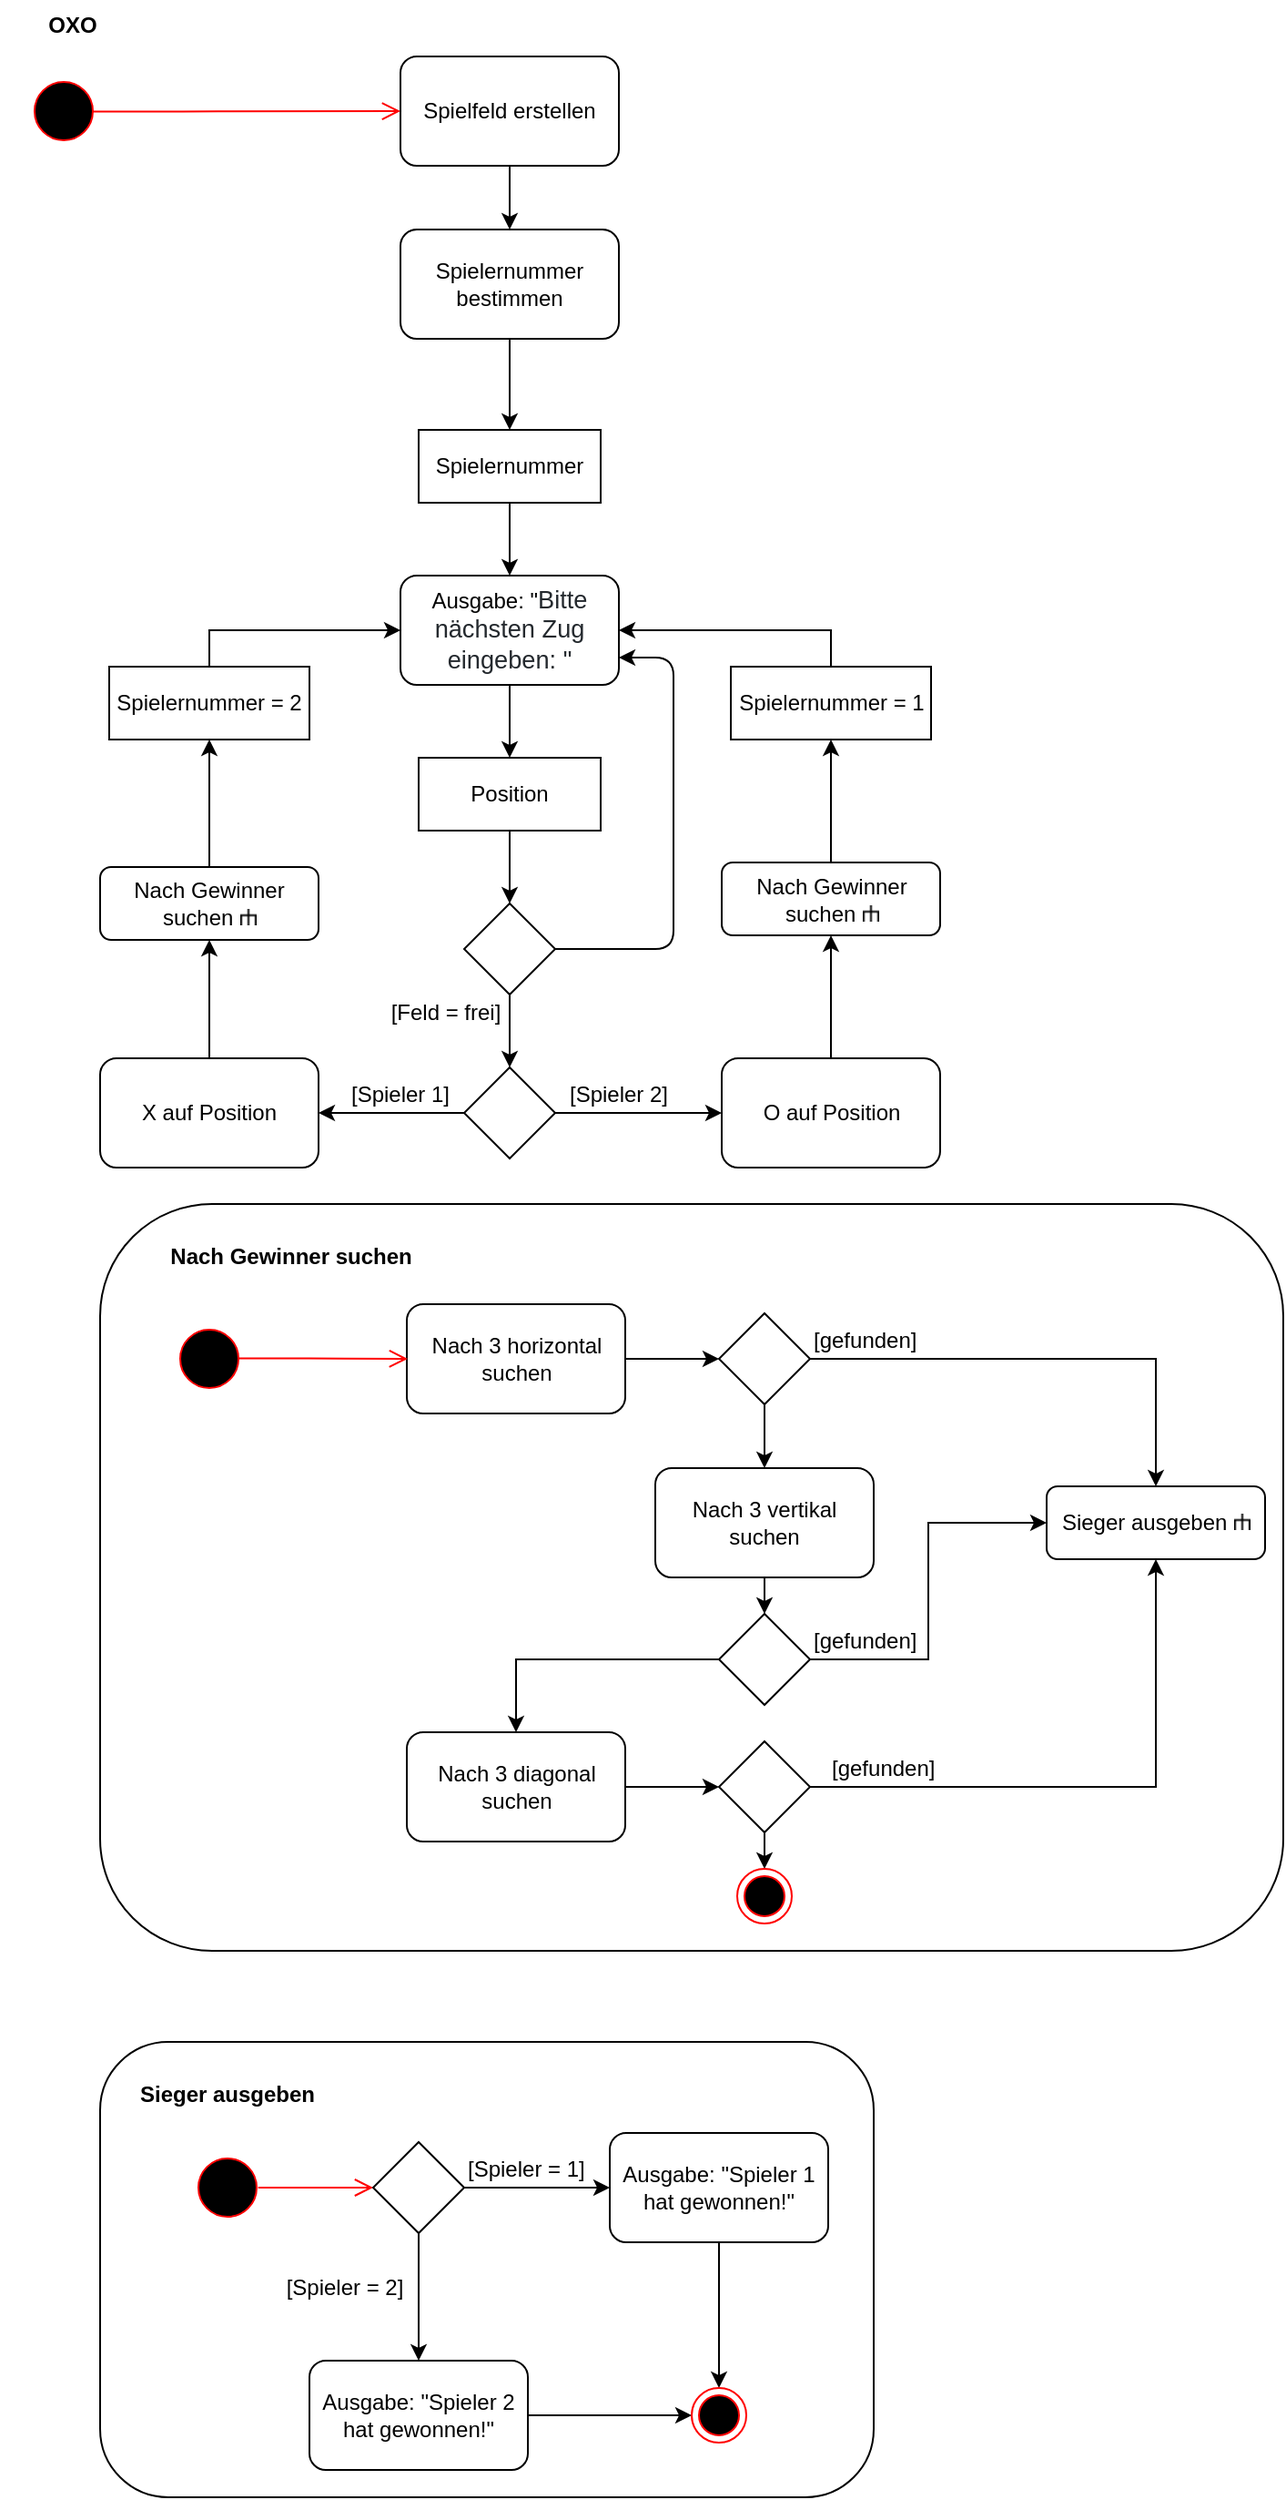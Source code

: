 <mxfile version="12.1.8" pages="1"><diagram id="z11_BIbcv33iHIkOk9n_" name="Page-1"><mxGraphModel dx="1173" dy="623" grid="1" gridSize="10" guides="1" tooltips="1" connect="1" arrows="1" fold="1" page="1" pageScale="1" pageWidth="827" pageHeight="1169" math="0" shadow="0"><root><mxCell id="0"/><mxCell id="1" parent="0"/><mxCell id="wuURTh7dJqHPOenJ3kFL-115" value="" style="rounded=1;whiteSpace=wrap;html=1;fillColor=#FFFFFF;" vertex="1" parent="1"><mxGeometry x="75" y="1135" width="425" height="250" as="geometry"/></mxCell><mxCell id="wuURTh7dJqHPOenJ3kFL-97" value="" style="rounded=1;whiteSpace=wrap;html=1;fillColor=#FFFFFF;" vertex="1" parent="1"><mxGeometry x="75" y="675" width="650" height="410" as="geometry"/></mxCell><mxCell id="wuURTh7dJqHPOenJ3kFL-61" value="" style="group" vertex="1" connectable="0" parent="1"><mxGeometry x="20" y="14" width="516.5" height="641" as="geometry"/></mxCell><mxCell id="wuURTh7dJqHPOenJ3kFL-1" value="OXO" style="text;html=1;strokeColor=none;fillColor=none;align=center;verticalAlign=middle;whiteSpace=wrap;rounded=0;" vertex="1" parent="wuURTh7dJqHPOenJ3kFL-61"><mxGeometry y="6" width="40" height="20" as="geometry"/></mxCell><mxCell id="wuURTh7dJqHPOenJ3kFL-3" value="Spielfeld erstellen" style="rounded=1;whiteSpace=wrap;html=1;fillColor=#FFFFFF;" vertex="1" parent="wuURTh7dJqHPOenJ3kFL-61"><mxGeometry x="220" y="31" width="120" height="60" as="geometry"/></mxCell><mxCell id="wuURTh7dJqHPOenJ3kFL-6" value="" style="endArrow=classic;html=1;exitX=0.5;exitY=1;exitDx=0;exitDy=0;" edge="1" parent="wuURTh7dJqHPOenJ3kFL-61" source="wuURTh7dJqHPOenJ3kFL-7"><mxGeometry width="50" height="50" relative="1" as="geometry"><mxPoint x="5" y="346" as="sourcePoint"/><mxPoint x="285" y="356" as="targetPoint"/></mxGeometry></mxCell><mxCell id="wuURTh7dJqHPOenJ3kFL-7" value="Ausgabe: &quot;&lt;span style=&quot;font-size: 13.6px ; color: rgb(36 , 41 , 46)&quot;&gt;Bitte nächsten Zug eingeben: &quot;&lt;/span&gt;" style="rounded=1;whiteSpace=wrap;html=1;fillColor=#FFFFFF;" vertex="1" parent="wuURTh7dJqHPOenJ3kFL-61"><mxGeometry x="220" y="316" width="120" height="60" as="geometry"/></mxCell><mxCell id="wuURTh7dJqHPOenJ3kFL-12" value="" style="endArrow=classic;html=1;exitX=1;exitY=0.5;exitDx=0;exitDy=0;entryX=1;entryY=0.75;entryDx=0;entryDy=0;" edge="1" parent="wuURTh7dJqHPOenJ3kFL-61" source="wuURTh7dJqHPOenJ3kFL-13" target="wuURTh7dJqHPOenJ3kFL-7"><mxGeometry width="50" height="50" relative="1" as="geometry"><mxPoint x="335" y="446" as="sourcePoint"/><mxPoint x="425" y="521" as="targetPoint"/><Array as="points"><mxPoint x="370" y="521"/><mxPoint x="370" y="361"/></Array></mxGeometry></mxCell><mxCell id="wuURTh7dJqHPOenJ3kFL-13" value="" style="rhombus;whiteSpace=wrap;html=1;fillColor=#FFFFFF;" vertex="1" parent="wuURTh7dJqHPOenJ3kFL-61"><mxGeometry x="255" y="496" width="50" height="50" as="geometry"/></mxCell><mxCell id="wuURTh7dJqHPOenJ3kFL-15" value="" style="endArrow=classic;html=1;entryX=0.5;entryY=0;entryDx=0;entryDy=0;exitX=0.5;exitY=1;exitDx=0;exitDy=0;" edge="1" parent="wuURTh7dJqHPOenJ3kFL-61" source="wuURTh7dJqHPOenJ3kFL-19" target="wuURTh7dJqHPOenJ3kFL-13"><mxGeometry width="50" height="50" relative="1" as="geometry"><mxPoint x="285" y="456" as="sourcePoint"/><mxPoint x="55" y="566" as="targetPoint"/></mxGeometry></mxCell><mxCell id="wuURTh7dJqHPOenJ3kFL-19" value="Position" style="rounded=0;whiteSpace=wrap;html=1;fillColor=#FFFFFF;" vertex="1" parent="wuURTh7dJqHPOenJ3kFL-61"><mxGeometry x="230" y="416" width="100" height="40" as="geometry"/></mxCell><mxCell id="wuURTh7dJqHPOenJ3kFL-8" value="" style="endArrow=classic;html=1;exitX=0.5;exitY=1;exitDx=0;exitDy=0;entryX=0.5;entryY=0;entryDx=0;entryDy=0;" edge="1" parent="wuURTh7dJqHPOenJ3kFL-61" source="wuURTh7dJqHPOenJ3kFL-7" target="wuURTh7dJqHPOenJ3kFL-19"><mxGeometry width="50" height="50" relative="1" as="geometry"><mxPoint x="5" y="486" as="sourcePoint"/><mxPoint x="285" y="416" as="targetPoint"/></mxGeometry></mxCell><mxCell id="wuURTh7dJqHPOenJ3kFL-22" value="[Feld = frei]" style="text;html=1;strokeColor=none;fillColor=none;align=center;verticalAlign=middle;whiteSpace=wrap;rounded=0;" vertex="1" parent="wuURTh7dJqHPOenJ3kFL-61"><mxGeometry x="210" y="546" width="70" height="20" as="geometry"/></mxCell><mxCell id="wuURTh7dJqHPOenJ3kFL-23" value="" style="endArrow=classic;html=1;exitX=0.5;exitY=1;exitDx=0;exitDy=0;entryX=0.5;entryY=0;entryDx=0;entryDy=0;" edge="1" parent="wuURTh7dJqHPOenJ3kFL-61" source="wuURTh7dJqHPOenJ3kFL-13" target="wuURTh7dJqHPOenJ3kFL-33"><mxGeometry width="50" height="50" relative="1" as="geometry"><mxPoint x="260" y="521" as="sourcePoint"/><mxPoint x="155" y="521" as="targetPoint"/></mxGeometry></mxCell><mxCell id="wuURTh7dJqHPOenJ3kFL-30" style="edgeStyle=orthogonalEdgeStyle;rounded=0;orthogonalLoop=1;jettySize=auto;html=1;exitX=0.5;exitY=1;exitDx=0;exitDy=0;" edge="1" parent="wuURTh7dJqHPOenJ3kFL-61" source="wuURTh7dJqHPOenJ3kFL-24"><mxGeometry relative="1" as="geometry"><mxPoint x="280" y="236" as="targetPoint"/></mxGeometry></mxCell><mxCell id="wuURTh7dJqHPOenJ3kFL-24" value="Spielernummer bestimmen" style="rounded=1;whiteSpace=wrap;html=1;fillColor=#FFFFFF;" vertex="1" parent="wuURTh7dJqHPOenJ3kFL-61"><mxGeometry x="220" y="126" width="120" height="60" as="geometry"/></mxCell><mxCell id="wuURTh7dJqHPOenJ3kFL-29" style="edgeStyle=orthogonalEdgeStyle;rounded=0;orthogonalLoop=1;jettySize=auto;html=1;entryX=0.5;entryY=0;entryDx=0;entryDy=0;" edge="1" parent="wuURTh7dJqHPOenJ3kFL-61" source="wuURTh7dJqHPOenJ3kFL-3" target="wuURTh7dJqHPOenJ3kFL-24"><mxGeometry relative="1" as="geometry"/></mxCell><mxCell id="wuURTh7dJqHPOenJ3kFL-32" style="edgeStyle=orthogonalEdgeStyle;rounded=0;orthogonalLoop=1;jettySize=auto;html=1;entryX=0.5;entryY=0;entryDx=0;entryDy=0;" edge="1" parent="wuURTh7dJqHPOenJ3kFL-61" source="wuURTh7dJqHPOenJ3kFL-31" target="wuURTh7dJqHPOenJ3kFL-7"><mxGeometry relative="1" as="geometry"/></mxCell><mxCell id="wuURTh7dJqHPOenJ3kFL-31" value="Spielernummer" style="rounded=0;whiteSpace=wrap;html=1;fillColor=#FFFFFF;" vertex="1" parent="wuURTh7dJqHPOenJ3kFL-61"><mxGeometry x="230" y="236" width="100" height="40" as="geometry"/></mxCell><mxCell id="wuURTh7dJqHPOenJ3kFL-33" value="" style="rhombus;whiteSpace=wrap;html=1;fillColor=#FFFFFF;" vertex="1" parent="wuURTh7dJqHPOenJ3kFL-61"><mxGeometry x="255" y="586" width="50" height="50" as="geometry"/></mxCell><mxCell id="wuURTh7dJqHPOenJ3kFL-37" value="[Spieler 1]" style="text;html=1;strokeColor=none;fillColor=none;align=center;verticalAlign=middle;whiteSpace=wrap;rounded=0;" vertex="1" parent="wuURTh7dJqHPOenJ3kFL-61"><mxGeometry x="190" y="591" width="60" height="20" as="geometry"/></mxCell><mxCell id="wuURTh7dJqHPOenJ3kFL-38" value="[Spieler 2]" style="text;html=1;strokeColor=none;fillColor=none;align=center;verticalAlign=middle;whiteSpace=wrap;rounded=0;" vertex="1" parent="wuURTh7dJqHPOenJ3kFL-61"><mxGeometry x="310" y="591" width="60" height="20" as="geometry"/></mxCell><mxCell id="wuURTh7dJqHPOenJ3kFL-39" value="X auf Position" style="rounded=1;whiteSpace=wrap;html=1;fillColor=#FFFFFF;" vertex="1" parent="wuURTh7dJqHPOenJ3kFL-61"><mxGeometry x="55" y="581" width="120" height="60" as="geometry"/></mxCell><mxCell id="wuURTh7dJqHPOenJ3kFL-35" style="edgeStyle=orthogonalEdgeStyle;rounded=0;orthogonalLoop=1;jettySize=auto;html=1;entryX=1;entryY=0.5;entryDx=0;entryDy=0;" edge="1" parent="wuURTh7dJqHPOenJ3kFL-61" source="wuURTh7dJqHPOenJ3kFL-33" target="wuURTh7dJqHPOenJ3kFL-39"><mxGeometry relative="1" as="geometry"><mxPoint x="180" y="611" as="targetPoint"/></mxGeometry></mxCell><mxCell id="wuURTh7dJqHPOenJ3kFL-40" value="O auf Position" style="rounded=1;whiteSpace=wrap;html=1;fillColor=#FFFFFF;" vertex="1" parent="wuURTh7dJqHPOenJ3kFL-61"><mxGeometry x="396.5" y="581" width="120" height="60" as="geometry"/></mxCell><mxCell id="wuURTh7dJqHPOenJ3kFL-36" style="edgeStyle=orthogonalEdgeStyle;rounded=0;orthogonalLoop=1;jettySize=auto;html=1;entryX=0;entryY=0.5;entryDx=0;entryDy=0;" edge="1" parent="wuURTh7dJqHPOenJ3kFL-61" source="wuURTh7dJqHPOenJ3kFL-33" target="wuURTh7dJqHPOenJ3kFL-40"><mxGeometry relative="1" as="geometry"><mxPoint x="390" y="611" as="targetPoint"/></mxGeometry></mxCell><mxCell id="wuURTh7dJqHPOenJ3kFL-44" style="edgeStyle=orthogonalEdgeStyle;rounded=0;orthogonalLoop=1;jettySize=auto;html=1;entryX=0;entryY=0.5;entryDx=0;entryDy=0;exitX=0.5;exitY=0;exitDx=0;exitDy=0;" edge="1" parent="wuURTh7dJqHPOenJ3kFL-61" source="wuURTh7dJqHPOenJ3kFL-41" target="wuURTh7dJqHPOenJ3kFL-7"><mxGeometry relative="1" as="geometry"/></mxCell><mxCell id="wuURTh7dJqHPOenJ3kFL-41" value="Spielernummer = 2" style="rounded=0;whiteSpace=wrap;html=1;fillColor=#FFFFFF;" vertex="1" parent="wuURTh7dJqHPOenJ3kFL-61"><mxGeometry x="60" y="366" width="110" height="40" as="geometry"/></mxCell><mxCell id="wuURTh7dJqHPOenJ3kFL-46" style="edgeStyle=orthogonalEdgeStyle;rounded=0;orthogonalLoop=1;jettySize=auto;html=1;entryX=1;entryY=0.5;entryDx=0;entryDy=0;exitX=0.5;exitY=0;exitDx=0;exitDy=0;" edge="1" parent="wuURTh7dJqHPOenJ3kFL-61" source="wuURTh7dJqHPOenJ3kFL-42" target="wuURTh7dJqHPOenJ3kFL-7"><mxGeometry relative="1" as="geometry"/></mxCell><mxCell id="wuURTh7dJqHPOenJ3kFL-42" value="&lt;span style=&quot;white-space: normal&quot;&gt;Spielernummer = 1&lt;/span&gt;" style="rounded=0;whiteSpace=wrap;html=1;fillColor=#FFFFFF;" vertex="1" parent="wuURTh7dJqHPOenJ3kFL-61"><mxGeometry x="401.5" y="366" width="110" height="40" as="geometry"/></mxCell><mxCell id="wuURTh7dJqHPOenJ3kFL-48" style="edgeStyle=orthogonalEdgeStyle;rounded=0;orthogonalLoop=1;jettySize=auto;html=1;exitX=0.5;exitY=0;exitDx=0;exitDy=0;entryX=0.5;entryY=1;entryDx=0;entryDy=0;" edge="1" parent="wuURTh7dJqHPOenJ3kFL-61" source="wuURTh7dJqHPOenJ3kFL-47" target="wuURTh7dJqHPOenJ3kFL-41"><mxGeometry relative="1" as="geometry"/></mxCell><mxCell id="wuURTh7dJqHPOenJ3kFL-47" value="Nach Gewinner suchen&amp;nbsp;&lt;img src=&quot;data:image/png;base64,iVBORw0KGgoAAAANSUhEUgAAAAkAAAAJCAIAAABv85FHAAAAAXNSR0IArs4c6QAAAARnQU1BAACxjwv8YQUAAAAJcEhZcwAADsMAAA7DAcdvqGQAAAAqSURBVBhXY/z//z8DDDAyonCZoDQ2gE8OH2AEYrgdyPYB2eTaR54cAwMAulkMDKNrivQAAAAASUVORK5CYII=&quot; width=&quot;9&quot; height=&quot;9&quot;&gt;" style="rounded=1;whiteSpace=wrap;html=1;fillColor=#FFFFFF;" vertex="1" parent="wuURTh7dJqHPOenJ3kFL-61"><mxGeometry x="55" y="476" width="120" height="40" as="geometry"/></mxCell><mxCell id="wuURTh7dJqHPOenJ3kFL-43" style="edgeStyle=orthogonalEdgeStyle;rounded=0;orthogonalLoop=1;jettySize=auto;html=1;entryX=0.5;entryY=1;entryDx=0;entryDy=0;" edge="1" parent="wuURTh7dJqHPOenJ3kFL-61" source="wuURTh7dJqHPOenJ3kFL-39" target="wuURTh7dJqHPOenJ3kFL-47"><mxGeometry relative="1" as="geometry"><mxPoint x="115" y="526" as="targetPoint"/></mxGeometry></mxCell><mxCell id="wuURTh7dJqHPOenJ3kFL-50" style="edgeStyle=orthogonalEdgeStyle;rounded=0;orthogonalLoop=1;jettySize=auto;html=1;entryX=0.5;entryY=1;entryDx=0;entryDy=0;exitX=0.5;exitY=0;exitDx=0;exitDy=0;" edge="1" parent="wuURTh7dJqHPOenJ3kFL-61" source="wuURTh7dJqHPOenJ3kFL-55" target="wuURTh7dJqHPOenJ3kFL-42"><mxGeometry relative="1" as="geometry"><mxPoint x="457" y="476" as="sourcePoint"/></mxGeometry></mxCell><mxCell id="wuURTh7dJqHPOenJ3kFL-51" value="OXO" style="text;align=center;fontStyle=1;verticalAlign=middle;spacingLeft=3;spacingRight=3;strokeColor=none;rotatable=0;points=[[0,0.5],[1,0.5]];portConstraint=eastwest;fillColor=#FFFFFF;" vertex="1" parent="wuURTh7dJqHPOenJ3kFL-61"><mxGeometry width="80" height="26" as="geometry"/></mxCell><mxCell id="wuURTh7dJqHPOenJ3kFL-52" value="" style="ellipse;html=1;shape=startState;fillColor=#000000;strokeColor=#ff0000;" vertex="1" parent="wuURTh7dJqHPOenJ3kFL-61"><mxGeometry x="15" y="41" width="40" height="40" as="geometry"/></mxCell><mxCell id="wuURTh7dJqHPOenJ3kFL-53" value="" style="edgeStyle=orthogonalEdgeStyle;html=1;verticalAlign=bottom;endArrow=open;endSize=8;strokeColor=#ff0000;entryX=0;entryY=0.5;entryDx=0;entryDy=0;exitX=0.894;exitY=0.506;exitDx=0;exitDy=0;exitPerimeter=0;" edge="1" source="wuURTh7dJqHPOenJ3kFL-52" parent="wuURTh7dJqHPOenJ3kFL-61" target="wuURTh7dJqHPOenJ3kFL-3"><mxGeometry relative="1" as="geometry"><mxPoint x="220" y="81" as="targetPoint"/><mxPoint x="60" y="61" as="sourcePoint"/><Array as="points"><mxPoint x="110" y="61"/></Array></mxGeometry></mxCell><mxCell id="wuURTh7dJqHPOenJ3kFL-55" value="Nach Gewinner suchen&amp;nbsp;&lt;img src=&quot;data:image/png;base64,iVBORw0KGgoAAAANSUhEUgAAAAkAAAAJCAIAAABv85FHAAAAAXNSR0IArs4c6QAAAARnQU1BAACxjwv8YQUAAAAJcEhZcwAADsMAAA7DAcdvqGQAAAAqSURBVBhXY/z//z8DDDAyonCZoDQ2gE8OH2AEYrgdyPYB2eTaR54cAwMAulkMDKNrivQAAAAASUVORK5CYII=&quot; width=&quot;9&quot; height=&quot;9&quot;&gt;" style="rounded=1;whiteSpace=wrap;html=1;fillColor=#FFFFFF;" vertex="1" parent="wuURTh7dJqHPOenJ3kFL-61"><mxGeometry x="396.5" y="473.5" width="120" height="40" as="geometry"/></mxCell><mxCell id="wuURTh7dJqHPOenJ3kFL-45" style="edgeStyle=orthogonalEdgeStyle;rounded=0;orthogonalLoop=1;jettySize=auto;html=1;entryX=0.5;entryY=1;entryDx=0;entryDy=0;" edge="1" parent="wuURTh7dJqHPOenJ3kFL-61" source="wuURTh7dJqHPOenJ3kFL-40" target="wuURTh7dJqHPOenJ3kFL-55"><mxGeometry relative="1" as="geometry"><mxPoint x="457" y="516" as="targetPoint"/></mxGeometry></mxCell><mxCell id="wuURTh7dJqHPOenJ3kFL-66" style="edgeStyle=orthogonalEdgeStyle;rounded=0;orthogonalLoop=1;jettySize=auto;html=1;entryX=0;entryY=0.5;entryDx=0;entryDy=0;" edge="1" parent="1" source="wuURTh7dJqHPOenJ3kFL-62" target="wuURTh7dJqHPOenJ3kFL-65"><mxGeometry relative="1" as="geometry"/></mxCell><mxCell id="wuURTh7dJqHPOenJ3kFL-62" value="Nach 3 horizontal suchen" style="rounded=1;whiteSpace=wrap;html=1;fillColor=#FFFFFF;" vertex="1" parent="1"><mxGeometry x="243.5" y="730" width="120" height="60" as="geometry"/></mxCell><mxCell id="wuURTh7dJqHPOenJ3kFL-63" value="" style="ellipse;html=1;shape=startState;fillColor=#000000;strokeColor=#ff0000;" vertex="1" parent="1"><mxGeometry x="115" y="740" width="40" height="40" as="geometry"/></mxCell><mxCell id="wuURTh7dJqHPOenJ3kFL-64" value="" style="edgeStyle=orthogonalEdgeStyle;html=1;verticalAlign=bottom;endArrow=open;endSize=8;strokeColor=#ff0000;exitX=0.898;exitY=0.495;exitDx=0;exitDy=0;exitPerimeter=0;" edge="1" source="wuURTh7dJqHPOenJ3kFL-63" parent="1"><mxGeometry relative="1" as="geometry"><mxPoint x="244" y="760" as="targetPoint"/><mxPoint x="165" y="760" as="sourcePoint"/></mxGeometry></mxCell><mxCell id="wuURTh7dJqHPOenJ3kFL-68" style="edgeStyle=orthogonalEdgeStyle;rounded=0;orthogonalLoop=1;jettySize=auto;html=1;" edge="1" parent="1" source="wuURTh7dJqHPOenJ3kFL-65" target="wuURTh7dJqHPOenJ3kFL-91"><mxGeometry relative="1" as="geometry"><mxPoint x="545" y="760" as="targetPoint"/></mxGeometry></mxCell><mxCell id="wuURTh7dJqHPOenJ3kFL-85" style="edgeStyle=orthogonalEdgeStyle;rounded=0;orthogonalLoop=1;jettySize=auto;html=1;entryX=0.5;entryY=0;entryDx=0;entryDy=0;" edge="1" parent="1" source="wuURTh7dJqHPOenJ3kFL-65" target="wuURTh7dJqHPOenJ3kFL-77"><mxGeometry relative="1" as="geometry"/></mxCell><mxCell id="wuURTh7dJqHPOenJ3kFL-65" value="" style="rhombus;whiteSpace=wrap;html=1;fillColor=#FFFFFF;" vertex="1" parent="1"><mxGeometry x="415" y="735" width="50" height="50" as="geometry"/></mxCell><mxCell id="wuURTh7dJqHPOenJ3kFL-70" value="[gefunden]" style="text;html=1;resizable=0;points=[];autosize=1;align=left;verticalAlign=top;spacingTop=-4;" vertex="1" parent="1"><mxGeometry x="465" y="740" width="70" height="20" as="geometry"/></mxCell><mxCell id="wuURTh7dJqHPOenJ3kFL-73" style="edgeStyle=orthogonalEdgeStyle;rounded=0;orthogonalLoop=1;jettySize=auto;html=1;entryX=0.5;entryY=0;entryDx=0;entryDy=0;exitX=0.5;exitY=1;exitDx=0;exitDy=0;" edge="1" parent="1" target="wuURTh7dJqHPOenJ3kFL-75" source="wuURTh7dJqHPOenJ3kFL-77"><mxGeometry relative="1" as="geometry"><mxPoint x="65" y="930" as="sourcePoint"/></mxGeometry></mxCell><mxCell id="wuURTh7dJqHPOenJ3kFL-87" style="edgeStyle=orthogonalEdgeStyle;rounded=0;orthogonalLoop=1;jettySize=auto;html=1;entryX=0.5;entryY=0;entryDx=0;entryDy=0;" edge="1" parent="1" source="wuURTh7dJqHPOenJ3kFL-75" target="wuURTh7dJqHPOenJ3kFL-78"><mxGeometry relative="1" as="geometry"/></mxCell><mxCell id="wuURTh7dJqHPOenJ3kFL-94" style="edgeStyle=orthogonalEdgeStyle;rounded=0;orthogonalLoop=1;jettySize=auto;html=1;entryX=0;entryY=0.5;entryDx=0;entryDy=0;" edge="1" parent="1" source="wuURTh7dJqHPOenJ3kFL-75" target="wuURTh7dJqHPOenJ3kFL-91"><mxGeometry relative="1" as="geometry"/></mxCell><mxCell id="wuURTh7dJqHPOenJ3kFL-75" value="" style="rhombus;whiteSpace=wrap;html=1;fillColor=#FFFFFF;" vertex="1" parent="1"><mxGeometry x="415" y="900" width="50" height="50" as="geometry"/></mxCell><mxCell id="wuURTh7dJqHPOenJ3kFL-76" value="[gefunden]" style="text;html=1;resizable=0;points=[];autosize=1;align=left;verticalAlign=top;spacingTop=-4;" vertex="1" parent="1"><mxGeometry x="465" y="905" width="70" height="20" as="geometry"/></mxCell><mxCell id="wuURTh7dJqHPOenJ3kFL-77" value="Nach 3 vertikal suchen" style="rounded=1;whiteSpace=wrap;html=1;fillColor=#FFFFFF;" vertex="1" parent="1"><mxGeometry x="380" y="820" width="120" height="60" as="geometry"/></mxCell><mxCell id="wuURTh7dJqHPOenJ3kFL-78" value="Nach 3 diagonal suchen" style="rounded=1;whiteSpace=wrap;html=1;fillColor=#FFFFFF;" vertex="1" parent="1"><mxGeometry x="243.5" y="965" width="120" height="60" as="geometry"/></mxCell><mxCell id="wuURTh7dJqHPOenJ3kFL-79" style="edgeStyle=orthogonalEdgeStyle;rounded=0;orthogonalLoop=1;jettySize=auto;html=1;entryX=0;entryY=0.5;entryDx=0;entryDy=0;exitX=1;exitY=0.5;exitDx=0;exitDy=0;" edge="1" parent="1" target="wuURTh7dJqHPOenJ3kFL-81" source="wuURTh7dJqHPOenJ3kFL-78"><mxGeometry relative="1" as="geometry"><mxPoint x="405" y="950" as="sourcePoint"/></mxGeometry></mxCell><mxCell id="wuURTh7dJqHPOenJ3kFL-80" style="edgeStyle=orthogonalEdgeStyle;rounded=0;orthogonalLoop=1;jettySize=auto;html=1;entryX=0.5;entryY=1;entryDx=0;entryDy=0;" edge="1" parent="1" source="wuURTh7dJqHPOenJ3kFL-81" target="wuURTh7dJqHPOenJ3kFL-91"><mxGeometry relative="1" as="geometry"><mxPoint x="545" y="930" as="targetPoint"/></mxGeometry></mxCell><mxCell id="wuURTh7dJqHPOenJ3kFL-95" style="edgeStyle=orthogonalEdgeStyle;rounded=0;orthogonalLoop=1;jettySize=auto;html=1;" edge="1" parent="1" source="wuURTh7dJqHPOenJ3kFL-81"><mxGeometry relative="1" as="geometry"><mxPoint x="440" y="1040" as="targetPoint"/></mxGeometry></mxCell><mxCell id="wuURTh7dJqHPOenJ3kFL-81" value="" style="rhombus;whiteSpace=wrap;html=1;fillColor=#FFFFFF;" vertex="1" parent="1"><mxGeometry x="415" y="970" width="50" height="50" as="geometry"/></mxCell><mxCell id="wuURTh7dJqHPOenJ3kFL-82" value="[gefunden]" style="text;html=1;resizable=0;points=[];autosize=1;align=left;verticalAlign=top;spacingTop=-4;" vertex="1" parent="1"><mxGeometry x="475" y="975" width="70" height="20" as="geometry"/></mxCell><mxCell id="wuURTh7dJqHPOenJ3kFL-91" value="Sieger ausgeben&amp;nbsp;&lt;img src=&quot;data:image/png;base64,iVBORw0KGgoAAAANSUhEUgAAAAkAAAAJCAIAAABv85FHAAAAAXNSR0IArs4c6QAAAARnQU1BAACxjwv8YQUAAAAJcEhZcwAADsMAAA7DAcdvqGQAAAAqSURBVBhXY/z//z8DDDAyonCZoDQ2gE8OH2AEYrgdyPYB2eTaR54cAwMAulkMDKNrivQAAAAASUVORK5CYII=&quot; width=&quot;9&quot; height=&quot;9&quot;&gt;" style="rounded=1;whiteSpace=wrap;html=1;fillColor=#FFFFFF;" vertex="1" parent="1"><mxGeometry x="595" y="830" width="120" height="40" as="geometry"/></mxCell><mxCell id="wuURTh7dJqHPOenJ3kFL-96" value="" style="ellipse;html=1;shape=endState;fillColor=#000000;strokeColor=#ff0000;" vertex="1" parent="1"><mxGeometry x="425" y="1040" width="30" height="30" as="geometry"/></mxCell><mxCell id="wuURTh7dJqHPOenJ3kFL-99" value="Nach Gewinner suchen" style="text;align=center;fontStyle=1;verticalAlign=middle;spacingLeft=3;spacingRight=3;strokeColor=none;rotatable=0;points=[[0,0.5],[1,0.5]];portConstraint=eastwest;fillColor=#FFFFFF;" vertex="1" parent="1"><mxGeometry x="140" y="690" width="80" height="26" as="geometry"/></mxCell><mxCell id="wuURTh7dJqHPOenJ3kFL-101" value="" style="ellipse;html=1;shape=startState;fillColor=#000000;strokeColor=#ff0000;" vertex="1" parent="1"><mxGeometry x="125" y="1195" width="40" height="40" as="geometry"/></mxCell><mxCell id="wuURTh7dJqHPOenJ3kFL-102" value="" style="edgeStyle=orthogonalEdgeStyle;html=1;verticalAlign=bottom;endArrow=open;endSize=8;strokeColor=#ff0000;exitX=0.922;exitY=0.499;exitDx=0;exitDy=0;exitPerimeter=0;" edge="1" source="wuURTh7dJqHPOenJ3kFL-101" parent="1"><mxGeometry relative="1" as="geometry"><mxPoint x="225" y="1215" as="targetPoint"/><Array as="points"><mxPoint x="225" y="1215"/></Array></mxGeometry></mxCell><mxCell id="wuURTh7dJqHPOenJ3kFL-106" style="edgeStyle=orthogonalEdgeStyle;rounded=0;orthogonalLoop=1;jettySize=auto;html=1;" edge="1" parent="1" source="wuURTh7dJqHPOenJ3kFL-105"><mxGeometry relative="1" as="geometry"><mxPoint x="355" y="1215" as="targetPoint"/></mxGeometry></mxCell><mxCell id="wuURTh7dJqHPOenJ3kFL-107" style="edgeStyle=orthogonalEdgeStyle;rounded=0;orthogonalLoop=1;jettySize=auto;html=1;" edge="1" parent="1" source="wuURTh7dJqHPOenJ3kFL-105"><mxGeometry relative="1" as="geometry"><mxPoint x="250" y="1310" as="targetPoint"/></mxGeometry></mxCell><mxCell id="wuURTh7dJqHPOenJ3kFL-105" value="" style="rhombus;whiteSpace=wrap;html=1;fillColor=#FFFFFF;" vertex="1" parent="1"><mxGeometry x="225" y="1190" width="50" height="50" as="geometry"/></mxCell><mxCell id="wuURTh7dJqHPOenJ3kFL-108" value="[Spieler = 1]" style="text;html=1;resizable=0;points=[];autosize=1;align=left;verticalAlign=top;spacingTop=-4;" vertex="1" parent="1"><mxGeometry x="275" y="1195" width="80" height="20" as="geometry"/></mxCell><mxCell id="wuURTh7dJqHPOenJ3kFL-109" value="[Spieler = 2]" style="text;html=1;strokeColor=none;fillColor=none;align=center;verticalAlign=middle;whiteSpace=wrap;rounded=0;" vertex="1" parent="1"><mxGeometry x="175" y="1260" width="69" height="20" as="geometry"/></mxCell><mxCell id="wuURTh7dJqHPOenJ3kFL-113" style="edgeStyle=orthogonalEdgeStyle;rounded=0;orthogonalLoop=1;jettySize=auto;html=1;entryX=0.5;entryY=0;entryDx=0;entryDy=0;" edge="1" parent="1" source="wuURTh7dJqHPOenJ3kFL-110" target="wuURTh7dJqHPOenJ3kFL-112"><mxGeometry relative="1" as="geometry"/></mxCell><mxCell id="wuURTh7dJqHPOenJ3kFL-110" value="Ausgabe: &quot;Spieler 1 hat gewonnen!&quot;" style="rounded=1;whiteSpace=wrap;html=1;fillColor=#FFFFFF;" vertex="1" parent="1"><mxGeometry x="355" y="1185" width="120" height="60" as="geometry"/></mxCell><mxCell id="wuURTh7dJqHPOenJ3kFL-114" style="edgeStyle=orthogonalEdgeStyle;rounded=0;orthogonalLoop=1;jettySize=auto;html=1;entryX=0;entryY=0.5;entryDx=0;entryDy=0;" edge="1" parent="1" source="wuURTh7dJqHPOenJ3kFL-111" target="wuURTh7dJqHPOenJ3kFL-112"><mxGeometry relative="1" as="geometry"/></mxCell><mxCell id="wuURTh7dJqHPOenJ3kFL-111" value="Ausgabe: &quot;Spieler 2 hat gewonnen!&quot;" style="rounded=1;whiteSpace=wrap;html=1;fillColor=#FFFFFF;" vertex="1" parent="1"><mxGeometry x="190" y="1310" width="120" height="60" as="geometry"/></mxCell><mxCell id="wuURTh7dJqHPOenJ3kFL-112" value="" style="ellipse;html=1;shape=endState;fillColor=#000000;strokeColor=#ff0000;" vertex="1" parent="1"><mxGeometry x="400" y="1325" width="30" height="30" as="geometry"/></mxCell><mxCell id="wuURTh7dJqHPOenJ3kFL-116" value="Sieger ausgeben" style="text;align=center;fontStyle=1;verticalAlign=middle;spacingLeft=3;spacingRight=3;strokeColor=none;rotatable=0;points=[[0,0.5],[1,0.5]];portConstraint=eastwest;fillColor=#FFFFFF;" vertex="1" parent="1"><mxGeometry x="105" y="1150" width="80" height="26" as="geometry"/></mxCell></root></mxGraphModel></diagram></mxfile>